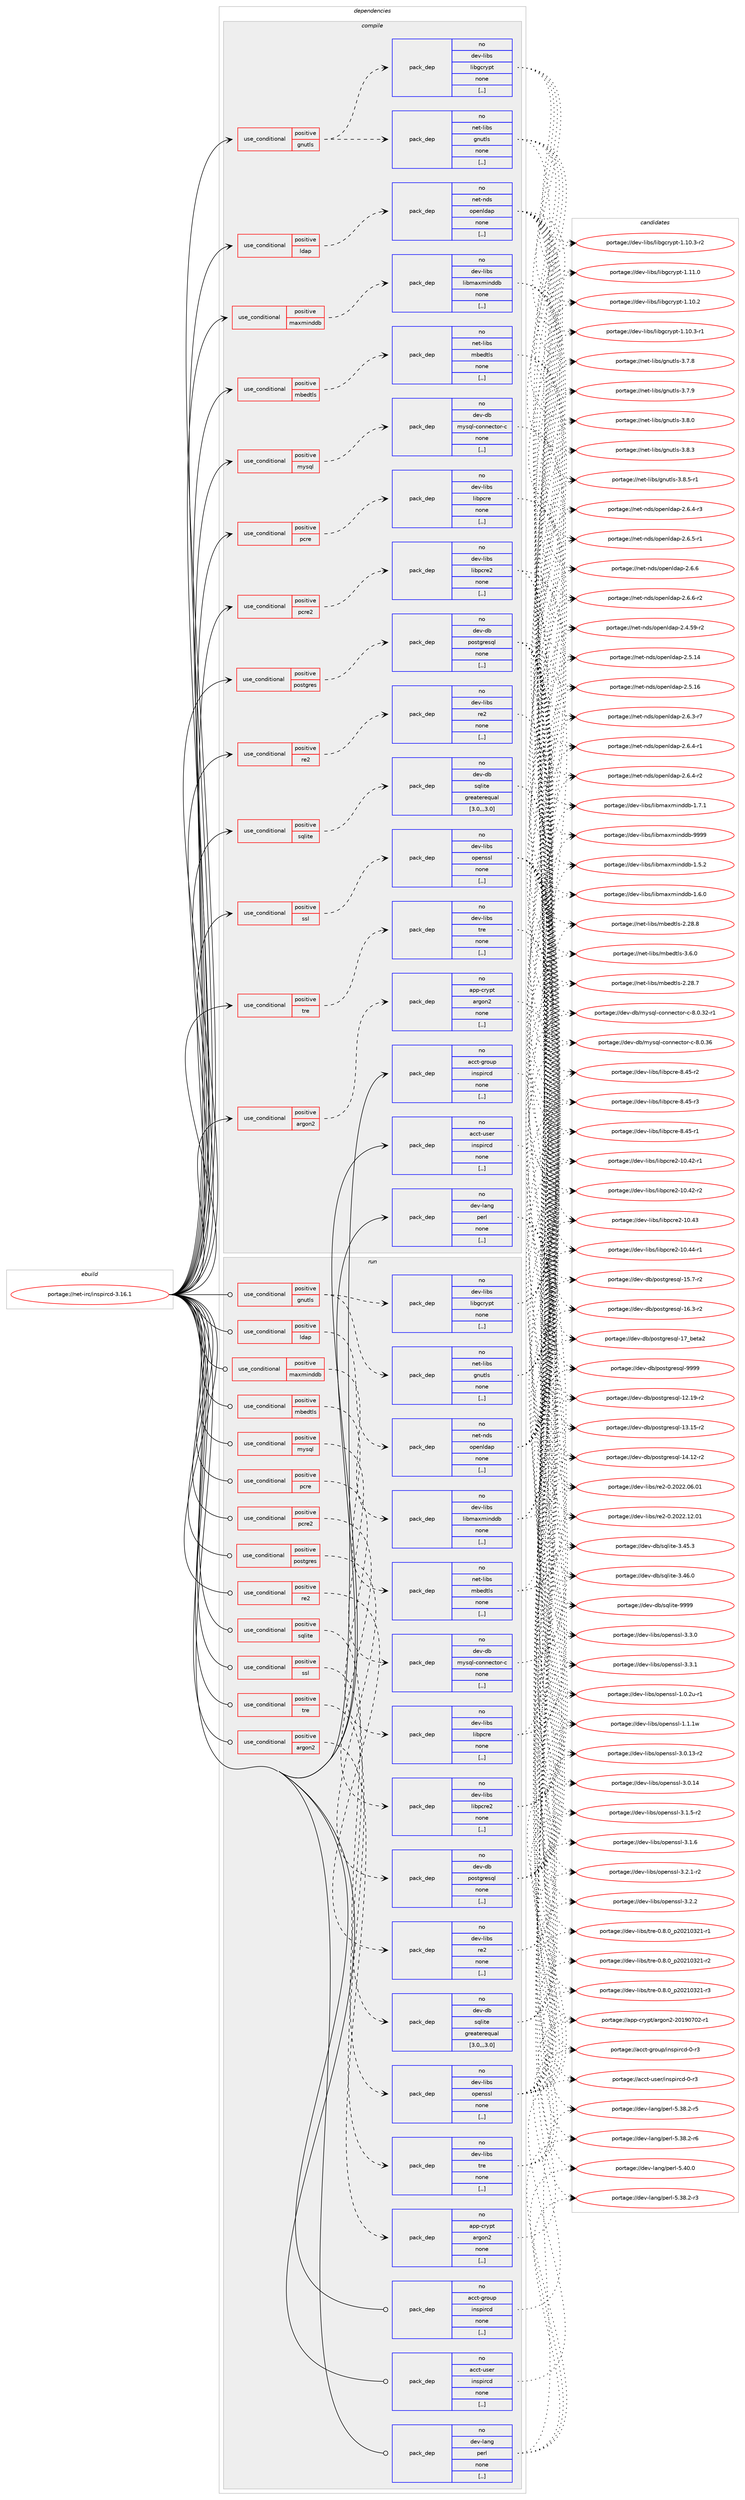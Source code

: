 digraph prolog {

# *************
# Graph options
# *************

newrank=true;
concentrate=true;
compound=true;
graph [rankdir=LR,fontname=Helvetica,fontsize=10,ranksep=1.5];#, ranksep=2.5, nodesep=0.2];
edge  [arrowhead=vee];
node  [fontname=Helvetica,fontsize=10];

# **********
# The ebuild
# **********

subgraph cluster_leftcol {
color=gray;
rank=same;
label=<<i>ebuild</i>>;
id [label="portage://net-irc/inspircd-3.16.1", color=red, width=4, href="../net-irc/inspircd-3.16.1.svg"];
}

# ****************
# The dependencies
# ****************

subgraph cluster_midcol {
color=gray;
label=<<i>dependencies</i>>;
subgraph cluster_compile {
fillcolor="#eeeeee";
style=filled;
label=<<i>compile</i>>;
subgraph cond89995 {
dependency346747 [label=<<TABLE BORDER="0" CELLBORDER="1" CELLSPACING="0" CELLPADDING="4"><TR><TD ROWSPAN="3" CELLPADDING="10">use_conditional</TD></TR><TR><TD>positive</TD></TR><TR><TD>argon2</TD></TR></TABLE>>, shape=none, color=red];
subgraph pack254179 {
dependency346748 [label=<<TABLE BORDER="0" CELLBORDER="1" CELLSPACING="0" CELLPADDING="4" WIDTH="220"><TR><TD ROWSPAN="6" CELLPADDING="30">pack_dep</TD></TR><TR><TD WIDTH="110">no</TD></TR><TR><TD>app-crypt</TD></TR><TR><TD>argon2</TD></TR><TR><TD>none</TD></TR><TR><TD>[,,]</TD></TR></TABLE>>, shape=none, color=blue];
}
dependency346747:e -> dependency346748:w [weight=20,style="dashed",arrowhead="vee"];
}
id:e -> dependency346747:w [weight=20,style="solid",arrowhead="vee"];
subgraph cond89996 {
dependency346749 [label=<<TABLE BORDER="0" CELLBORDER="1" CELLSPACING="0" CELLPADDING="4"><TR><TD ROWSPAN="3" CELLPADDING="10">use_conditional</TD></TR><TR><TD>positive</TD></TR><TR><TD>gnutls</TD></TR></TABLE>>, shape=none, color=red];
subgraph pack254180 {
dependency346750 [label=<<TABLE BORDER="0" CELLBORDER="1" CELLSPACING="0" CELLPADDING="4" WIDTH="220"><TR><TD ROWSPAN="6" CELLPADDING="30">pack_dep</TD></TR><TR><TD WIDTH="110">no</TD></TR><TR><TD>net-libs</TD></TR><TR><TD>gnutls</TD></TR><TR><TD>none</TD></TR><TR><TD>[,,]</TD></TR></TABLE>>, shape=none, color=blue];
}
dependency346749:e -> dependency346750:w [weight=20,style="dashed",arrowhead="vee"];
subgraph pack254181 {
dependency346751 [label=<<TABLE BORDER="0" CELLBORDER="1" CELLSPACING="0" CELLPADDING="4" WIDTH="220"><TR><TD ROWSPAN="6" CELLPADDING="30">pack_dep</TD></TR><TR><TD WIDTH="110">no</TD></TR><TR><TD>dev-libs</TD></TR><TR><TD>libgcrypt</TD></TR><TR><TD>none</TD></TR><TR><TD>[,,]</TD></TR></TABLE>>, shape=none, color=blue];
}
dependency346749:e -> dependency346751:w [weight=20,style="dashed",arrowhead="vee"];
}
id:e -> dependency346749:w [weight=20,style="solid",arrowhead="vee"];
subgraph cond89997 {
dependency346752 [label=<<TABLE BORDER="0" CELLBORDER="1" CELLSPACING="0" CELLPADDING="4"><TR><TD ROWSPAN="3" CELLPADDING="10">use_conditional</TD></TR><TR><TD>positive</TD></TR><TR><TD>ldap</TD></TR></TABLE>>, shape=none, color=red];
subgraph pack254182 {
dependency346753 [label=<<TABLE BORDER="0" CELLBORDER="1" CELLSPACING="0" CELLPADDING="4" WIDTH="220"><TR><TD ROWSPAN="6" CELLPADDING="30">pack_dep</TD></TR><TR><TD WIDTH="110">no</TD></TR><TR><TD>net-nds</TD></TR><TR><TD>openldap</TD></TR><TR><TD>none</TD></TR><TR><TD>[,,]</TD></TR></TABLE>>, shape=none, color=blue];
}
dependency346752:e -> dependency346753:w [weight=20,style="dashed",arrowhead="vee"];
}
id:e -> dependency346752:w [weight=20,style="solid",arrowhead="vee"];
subgraph cond89998 {
dependency346754 [label=<<TABLE BORDER="0" CELLBORDER="1" CELLSPACING="0" CELLPADDING="4"><TR><TD ROWSPAN="3" CELLPADDING="10">use_conditional</TD></TR><TR><TD>positive</TD></TR><TR><TD>maxminddb</TD></TR></TABLE>>, shape=none, color=red];
subgraph pack254183 {
dependency346755 [label=<<TABLE BORDER="0" CELLBORDER="1" CELLSPACING="0" CELLPADDING="4" WIDTH="220"><TR><TD ROWSPAN="6" CELLPADDING="30">pack_dep</TD></TR><TR><TD WIDTH="110">no</TD></TR><TR><TD>dev-libs</TD></TR><TR><TD>libmaxminddb</TD></TR><TR><TD>none</TD></TR><TR><TD>[,,]</TD></TR></TABLE>>, shape=none, color=blue];
}
dependency346754:e -> dependency346755:w [weight=20,style="dashed",arrowhead="vee"];
}
id:e -> dependency346754:w [weight=20,style="solid",arrowhead="vee"];
subgraph cond89999 {
dependency346756 [label=<<TABLE BORDER="0" CELLBORDER="1" CELLSPACING="0" CELLPADDING="4"><TR><TD ROWSPAN="3" CELLPADDING="10">use_conditional</TD></TR><TR><TD>positive</TD></TR><TR><TD>mbedtls</TD></TR></TABLE>>, shape=none, color=red];
subgraph pack254184 {
dependency346757 [label=<<TABLE BORDER="0" CELLBORDER="1" CELLSPACING="0" CELLPADDING="4" WIDTH="220"><TR><TD ROWSPAN="6" CELLPADDING="30">pack_dep</TD></TR><TR><TD WIDTH="110">no</TD></TR><TR><TD>net-libs</TD></TR><TR><TD>mbedtls</TD></TR><TR><TD>none</TD></TR><TR><TD>[,,]</TD></TR></TABLE>>, shape=none, color=blue];
}
dependency346756:e -> dependency346757:w [weight=20,style="dashed",arrowhead="vee"];
}
id:e -> dependency346756:w [weight=20,style="solid",arrowhead="vee"];
subgraph cond90000 {
dependency346758 [label=<<TABLE BORDER="0" CELLBORDER="1" CELLSPACING="0" CELLPADDING="4"><TR><TD ROWSPAN="3" CELLPADDING="10">use_conditional</TD></TR><TR><TD>positive</TD></TR><TR><TD>mysql</TD></TR></TABLE>>, shape=none, color=red];
subgraph pack254185 {
dependency346759 [label=<<TABLE BORDER="0" CELLBORDER="1" CELLSPACING="0" CELLPADDING="4" WIDTH="220"><TR><TD ROWSPAN="6" CELLPADDING="30">pack_dep</TD></TR><TR><TD WIDTH="110">no</TD></TR><TR><TD>dev-db</TD></TR><TR><TD>mysql-connector-c</TD></TR><TR><TD>none</TD></TR><TR><TD>[,,]</TD></TR></TABLE>>, shape=none, color=blue];
}
dependency346758:e -> dependency346759:w [weight=20,style="dashed",arrowhead="vee"];
}
id:e -> dependency346758:w [weight=20,style="solid",arrowhead="vee"];
subgraph cond90001 {
dependency346760 [label=<<TABLE BORDER="0" CELLBORDER="1" CELLSPACING="0" CELLPADDING="4"><TR><TD ROWSPAN="3" CELLPADDING="10">use_conditional</TD></TR><TR><TD>positive</TD></TR><TR><TD>pcre</TD></TR></TABLE>>, shape=none, color=red];
subgraph pack254186 {
dependency346761 [label=<<TABLE BORDER="0" CELLBORDER="1" CELLSPACING="0" CELLPADDING="4" WIDTH="220"><TR><TD ROWSPAN="6" CELLPADDING="30">pack_dep</TD></TR><TR><TD WIDTH="110">no</TD></TR><TR><TD>dev-libs</TD></TR><TR><TD>libpcre</TD></TR><TR><TD>none</TD></TR><TR><TD>[,,]</TD></TR></TABLE>>, shape=none, color=blue];
}
dependency346760:e -> dependency346761:w [weight=20,style="dashed",arrowhead="vee"];
}
id:e -> dependency346760:w [weight=20,style="solid",arrowhead="vee"];
subgraph cond90002 {
dependency346762 [label=<<TABLE BORDER="0" CELLBORDER="1" CELLSPACING="0" CELLPADDING="4"><TR><TD ROWSPAN="3" CELLPADDING="10">use_conditional</TD></TR><TR><TD>positive</TD></TR><TR><TD>pcre2</TD></TR></TABLE>>, shape=none, color=red];
subgraph pack254187 {
dependency346763 [label=<<TABLE BORDER="0" CELLBORDER="1" CELLSPACING="0" CELLPADDING="4" WIDTH="220"><TR><TD ROWSPAN="6" CELLPADDING="30">pack_dep</TD></TR><TR><TD WIDTH="110">no</TD></TR><TR><TD>dev-libs</TD></TR><TR><TD>libpcre2</TD></TR><TR><TD>none</TD></TR><TR><TD>[,,]</TD></TR></TABLE>>, shape=none, color=blue];
}
dependency346762:e -> dependency346763:w [weight=20,style="dashed",arrowhead="vee"];
}
id:e -> dependency346762:w [weight=20,style="solid",arrowhead="vee"];
subgraph cond90003 {
dependency346764 [label=<<TABLE BORDER="0" CELLBORDER="1" CELLSPACING="0" CELLPADDING="4"><TR><TD ROWSPAN="3" CELLPADDING="10">use_conditional</TD></TR><TR><TD>positive</TD></TR><TR><TD>postgres</TD></TR></TABLE>>, shape=none, color=red];
subgraph pack254188 {
dependency346765 [label=<<TABLE BORDER="0" CELLBORDER="1" CELLSPACING="0" CELLPADDING="4" WIDTH="220"><TR><TD ROWSPAN="6" CELLPADDING="30">pack_dep</TD></TR><TR><TD WIDTH="110">no</TD></TR><TR><TD>dev-db</TD></TR><TR><TD>postgresql</TD></TR><TR><TD>none</TD></TR><TR><TD>[,,]</TD></TR></TABLE>>, shape=none, color=blue];
}
dependency346764:e -> dependency346765:w [weight=20,style="dashed",arrowhead="vee"];
}
id:e -> dependency346764:w [weight=20,style="solid",arrowhead="vee"];
subgraph cond90004 {
dependency346766 [label=<<TABLE BORDER="0" CELLBORDER="1" CELLSPACING="0" CELLPADDING="4"><TR><TD ROWSPAN="3" CELLPADDING="10">use_conditional</TD></TR><TR><TD>positive</TD></TR><TR><TD>re2</TD></TR></TABLE>>, shape=none, color=red];
subgraph pack254189 {
dependency346767 [label=<<TABLE BORDER="0" CELLBORDER="1" CELLSPACING="0" CELLPADDING="4" WIDTH="220"><TR><TD ROWSPAN="6" CELLPADDING="30">pack_dep</TD></TR><TR><TD WIDTH="110">no</TD></TR><TR><TD>dev-libs</TD></TR><TR><TD>re2</TD></TR><TR><TD>none</TD></TR><TR><TD>[,,]</TD></TR></TABLE>>, shape=none, color=blue];
}
dependency346766:e -> dependency346767:w [weight=20,style="dashed",arrowhead="vee"];
}
id:e -> dependency346766:w [weight=20,style="solid",arrowhead="vee"];
subgraph cond90005 {
dependency346768 [label=<<TABLE BORDER="0" CELLBORDER="1" CELLSPACING="0" CELLPADDING="4"><TR><TD ROWSPAN="3" CELLPADDING="10">use_conditional</TD></TR><TR><TD>positive</TD></TR><TR><TD>sqlite</TD></TR></TABLE>>, shape=none, color=red];
subgraph pack254190 {
dependency346769 [label=<<TABLE BORDER="0" CELLBORDER="1" CELLSPACING="0" CELLPADDING="4" WIDTH="220"><TR><TD ROWSPAN="6" CELLPADDING="30">pack_dep</TD></TR><TR><TD WIDTH="110">no</TD></TR><TR><TD>dev-db</TD></TR><TR><TD>sqlite</TD></TR><TR><TD>greaterequal</TD></TR><TR><TD>[3.0,,,3.0]</TD></TR></TABLE>>, shape=none, color=blue];
}
dependency346768:e -> dependency346769:w [weight=20,style="dashed",arrowhead="vee"];
}
id:e -> dependency346768:w [weight=20,style="solid",arrowhead="vee"];
subgraph cond90006 {
dependency346770 [label=<<TABLE BORDER="0" CELLBORDER="1" CELLSPACING="0" CELLPADDING="4"><TR><TD ROWSPAN="3" CELLPADDING="10">use_conditional</TD></TR><TR><TD>positive</TD></TR><TR><TD>ssl</TD></TR></TABLE>>, shape=none, color=red];
subgraph pack254191 {
dependency346771 [label=<<TABLE BORDER="0" CELLBORDER="1" CELLSPACING="0" CELLPADDING="4" WIDTH="220"><TR><TD ROWSPAN="6" CELLPADDING="30">pack_dep</TD></TR><TR><TD WIDTH="110">no</TD></TR><TR><TD>dev-libs</TD></TR><TR><TD>openssl</TD></TR><TR><TD>none</TD></TR><TR><TD>[,,]</TD></TR></TABLE>>, shape=none, color=blue];
}
dependency346770:e -> dependency346771:w [weight=20,style="dashed",arrowhead="vee"];
}
id:e -> dependency346770:w [weight=20,style="solid",arrowhead="vee"];
subgraph cond90007 {
dependency346772 [label=<<TABLE BORDER="0" CELLBORDER="1" CELLSPACING="0" CELLPADDING="4"><TR><TD ROWSPAN="3" CELLPADDING="10">use_conditional</TD></TR><TR><TD>positive</TD></TR><TR><TD>tre</TD></TR></TABLE>>, shape=none, color=red];
subgraph pack254192 {
dependency346773 [label=<<TABLE BORDER="0" CELLBORDER="1" CELLSPACING="0" CELLPADDING="4" WIDTH="220"><TR><TD ROWSPAN="6" CELLPADDING="30">pack_dep</TD></TR><TR><TD WIDTH="110">no</TD></TR><TR><TD>dev-libs</TD></TR><TR><TD>tre</TD></TR><TR><TD>none</TD></TR><TR><TD>[,,]</TD></TR></TABLE>>, shape=none, color=blue];
}
dependency346772:e -> dependency346773:w [weight=20,style="dashed",arrowhead="vee"];
}
id:e -> dependency346772:w [weight=20,style="solid",arrowhead="vee"];
subgraph pack254193 {
dependency346774 [label=<<TABLE BORDER="0" CELLBORDER="1" CELLSPACING="0" CELLPADDING="4" WIDTH="220"><TR><TD ROWSPAN="6" CELLPADDING="30">pack_dep</TD></TR><TR><TD WIDTH="110">no</TD></TR><TR><TD>acct-group</TD></TR><TR><TD>inspircd</TD></TR><TR><TD>none</TD></TR><TR><TD>[,,]</TD></TR></TABLE>>, shape=none, color=blue];
}
id:e -> dependency346774:w [weight=20,style="solid",arrowhead="vee"];
subgraph pack254194 {
dependency346775 [label=<<TABLE BORDER="0" CELLBORDER="1" CELLSPACING="0" CELLPADDING="4" WIDTH="220"><TR><TD ROWSPAN="6" CELLPADDING="30">pack_dep</TD></TR><TR><TD WIDTH="110">no</TD></TR><TR><TD>acct-user</TD></TR><TR><TD>inspircd</TD></TR><TR><TD>none</TD></TR><TR><TD>[,,]</TD></TR></TABLE>>, shape=none, color=blue];
}
id:e -> dependency346775:w [weight=20,style="solid",arrowhead="vee"];
subgraph pack254195 {
dependency346776 [label=<<TABLE BORDER="0" CELLBORDER="1" CELLSPACING="0" CELLPADDING="4" WIDTH="220"><TR><TD ROWSPAN="6" CELLPADDING="30">pack_dep</TD></TR><TR><TD WIDTH="110">no</TD></TR><TR><TD>dev-lang</TD></TR><TR><TD>perl</TD></TR><TR><TD>none</TD></TR><TR><TD>[,,]</TD></TR></TABLE>>, shape=none, color=blue];
}
id:e -> dependency346776:w [weight=20,style="solid",arrowhead="vee"];
}
subgraph cluster_compileandrun {
fillcolor="#eeeeee";
style=filled;
label=<<i>compile and run</i>>;
}
subgraph cluster_run {
fillcolor="#eeeeee";
style=filled;
label=<<i>run</i>>;
subgraph cond90008 {
dependency346777 [label=<<TABLE BORDER="0" CELLBORDER="1" CELLSPACING="0" CELLPADDING="4"><TR><TD ROWSPAN="3" CELLPADDING="10">use_conditional</TD></TR><TR><TD>positive</TD></TR><TR><TD>argon2</TD></TR></TABLE>>, shape=none, color=red];
subgraph pack254196 {
dependency346778 [label=<<TABLE BORDER="0" CELLBORDER="1" CELLSPACING="0" CELLPADDING="4" WIDTH="220"><TR><TD ROWSPAN="6" CELLPADDING="30">pack_dep</TD></TR><TR><TD WIDTH="110">no</TD></TR><TR><TD>app-crypt</TD></TR><TR><TD>argon2</TD></TR><TR><TD>none</TD></TR><TR><TD>[,,]</TD></TR></TABLE>>, shape=none, color=blue];
}
dependency346777:e -> dependency346778:w [weight=20,style="dashed",arrowhead="vee"];
}
id:e -> dependency346777:w [weight=20,style="solid",arrowhead="odot"];
subgraph cond90009 {
dependency346779 [label=<<TABLE BORDER="0" CELLBORDER="1" CELLSPACING="0" CELLPADDING="4"><TR><TD ROWSPAN="3" CELLPADDING="10">use_conditional</TD></TR><TR><TD>positive</TD></TR><TR><TD>gnutls</TD></TR></TABLE>>, shape=none, color=red];
subgraph pack254197 {
dependency346780 [label=<<TABLE BORDER="0" CELLBORDER="1" CELLSPACING="0" CELLPADDING="4" WIDTH="220"><TR><TD ROWSPAN="6" CELLPADDING="30">pack_dep</TD></TR><TR><TD WIDTH="110">no</TD></TR><TR><TD>net-libs</TD></TR><TR><TD>gnutls</TD></TR><TR><TD>none</TD></TR><TR><TD>[,,]</TD></TR></TABLE>>, shape=none, color=blue];
}
dependency346779:e -> dependency346780:w [weight=20,style="dashed",arrowhead="vee"];
subgraph pack254198 {
dependency346781 [label=<<TABLE BORDER="0" CELLBORDER="1" CELLSPACING="0" CELLPADDING="4" WIDTH="220"><TR><TD ROWSPAN="6" CELLPADDING="30">pack_dep</TD></TR><TR><TD WIDTH="110">no</TD></TR><TR><TD>dev-libs</TD></TR><TR><TD>libgcrypt</TD></TR><TR><TD>none</TD></TR><TR><TD>[,,]</TD></TR></TABLE>>, shape=none, color=blue];
}
dependency346779:e -> dependency346781:w [weight=20,style="dashed",arrowhead="vee"];
}
id:e -> dependency346779:w [weight=20,style="solid",arrowhead="odot"];
subgraph cond90010 {
dependency346782 [label=<<TABLE BORDER="0" CELLBORDER="1" CELLSPACING="0" CELLPADDING="4"><TR><TD ROWSPAN="3" CELLPADDING="10">use_conditional</TD></TR><TR><TD>positive</TD></TR><TR><TD>ldap</TD></TR></TABLE>>, shape=none, color=red];
subgraph pack254199 {
dependency346783 [label=<<TABLE BORDER="0" CELLBORDER="1" CELLSPACING="0" CELLPADDING="4" WIDTH="220"><TR><TD ROWSPAN="6" CELLPADDING="30">pack_dep</TD></TR><TR><TD WIDTH="110">no</TD></TR><TR><TD>net-nds</TD></TR><TR><TD>openldap</TD></TR><TR><TD>none</TD></TR><TR><TD>[,,]</TD></TR></TABLE>>, shape=none, color=blue];
}
dependency346782:e -> dependency346783:w [weight=20,style="dashed",arrowhead="vee"];
}
id:e -> dependency346782:w [weight=20,style="solid",arrowhead="odot"];
subgraph cond90011 {
dependency346784 [label=<<TABLE BORDER="0" CELLBORDER="1" CELLSPACING="0" CELLPADDING="4"><TR><TD ROWSPAN="3" CELLPADDING="10">use_conditional</TD></TR><TR><TD>positive</TD></TR><TR><TD>maxminddb</TD></TR></TABLE>>, shape=none, color=red];
subgraph pack254200 {
dependency346785 [label=<<TABLE BORDER="0" CELLBORDER="1" CELLSPACING="0" CELLPADDING="4" WIDTH="220"><TR><TD ROWSPAN="6" CELLPADDING="30">pack_dep</TD></TR><TR><TD WIDTH="110">no</TD></TR><TR><TD>dev-libs</TD></TR><TR><TD>libmaxminddb</TD></TR><TR><TD>none</TD></TR><TR><TD>[,,]</TD></TR></TABLE>>, shape=none, color=blue];
}
dependency346784:e -> dependency346785:w [weight=20,style="dashed",arrowhead="vee"];
}
id:e -> dependency346784:w [weight=20,style="solid",arrowhead="odot"];
subgraph cond90012 {
dependency346786 [label=<<TABLE BORDER="0" CELLBORDER="1" CELLSPACING="0" CELLPADDING="4"><TR><TD ROWSPAN="3" CELLPADDING="10">use_conditional</TD></TR><TR><TD>positive</TD></TR><TR><TD>mbedtls</TD></TR></TABLE>>, shape=none, color=red];
subgraph pack254201 {
dependency346787 [label=<<TABLE BORDER="0" CELLBORDER="1" CELLSPACING="0" CELLPADDING="4" WIDTH="220"><TR><TD ROWSPAN="6" CELLPADDING="30">pack_dep</TD></TR><TR><TD WIDTH="110">no</TD></TR><TR><TD>net-libs</TD></TR><TR><TD>mbedtls</TD></TR><TR><TD>none</TD></TR><TR><TD>[,,]</TD></TR></TABLE>>, shape=none, color=blue];
}
dependency346786:e -> dependency346787:w [weight=20,style="dashed",arrowhead="vee"];
}
id:e -> dependency346786:w [weight=20,style="solid",arrowhead="odot"];
subgraph cond90013 {
dependency346788 [label=<<TABLE BORDER="0" CELLBORDER="1" CELLSPACING="0" CELLPADDING="4"><TR><TD ROWSPAN="3" CELLPADDING="10">use_conditional</TD></TR><TR><TD>positive</TD></TR><TR><TD>mysql</TD></TR></TABLE>>, shape=none, color=red];
subgraph pack254202 {
dependency346789 [label=<<TABLE BORDER="0" CELLBORDER="1" CELLSPACING="0" CELLPADDING="4" WIDTH="220"><TR><TD ROWSPAN="6" CELLPADDING="30">pack_dep</TD></TR><TR><TD WIDTH="110">no</TD></TR><TR><TD>dev-db</TD></TR><TR><TD>mysql-connector-c</TD></TR><TR><TD>none</TD></TR><TR><TD>[,,]</TD></TR></TABLE>>, shape=none, color=blue];
}
dependency346788:e -> dependency346789:w [weight=20,style="dashed",arrowhead="vee"];
}
id:e -> dependency346788:w [weight=20,style="solid",arrowhead="odot"];
subgraph cond90014 {
dependency346790 [label=<<TABLE BORDER="0" CELLBORDER="1" CELLSPACING="0" CELLPADDING="4"><TR><TD ROWSPAN="3" CELLPADDING="10">use_conditional</TD></TR><TR><TD>positive</TD></TR><TR><TD>pcre</TD></TR></TABLE>>, shape=none, color=red];
subgraph pack254203 {
dependency346791 [label=<<TABLE BORDER="0" CELLBORDER="1" CELLSPACING="0" CELLPADDING="4" WIDTH="220"><TR><TD ROWSPAN="6" CELLPADDING="30">pack_dep</TD></TR><TR><TD WIDTH="110">no</TD></TR><TR><TD>dev-libs</TD></TR><TR><TD>libpcre</TD></TR><TR><TD>none</TD></TR><TR><TD>[,,]</TD></TR></TABLE>>, shape=none, color=blue];
}
dependency346790:e -> dependency346791:w [weight=20,style="dashed",arrowhead="vee"];
}
id:e -> dependency346790:w [weight=20,style="solid",arrowhead="odot"];
subgraph cond90015 {
dependency346792 [label=<<TABLE BORDER="0" CELLBORDER="1" CELLSPACING="0" CELLPADDING="4"><TR><TD ROWSPAN="3" CELLPADDING="10">use_conditional</TD></TR><TR><TD>positive</TD></TR><TR><TD>pcre2</TD></TR></TABLE>>, shape=none, color=red];
subgraph pack254204 {
dependency346793 [label=<<TABLE BORDER="0" CELLBORDER="1" CELLSPACING="0" CELLPADDING="4" WIDTH="220"><TR><TD ROWSPAN="6" CELLPADDING="30">pack_dep</TD></TR><TR><TD WIDTH="110">no</TD></TR><TR><TD>dev-libs</TD></TR><TR><TD>libpcre2</TD></TR><TR><TD>none</TD></TR><TR><TD>[,,]</TD></TR></TABLE>>, shape=none, color=blue];
}
dependency346792:e -> dependency346793:w [weight=20,style="dashed",arrowhead="vee"];
}
id:e -> dependency346792:w [weight=20,style="solid",arrowhead="odot"];
subgraph cond90016 {
dependency346794 [label=<<TABLE BORDER="0" CELLBORDER="1" CELLSPACING="0" CELLPADDING="4"><TR><TD ROWSPAN="3" CELLPADDING="10">use_conditional</TD></TR><TR><TD>positive</TD></TR><TR><TD>postgres</TD></TR></TABLE>>, shape=none, color=red];
subgraph pack254205 {
dependency346795 [label=<<TABLE BORDER="0" CELLBORDER="1" CELLSPACING="0" CELLPADDING="4" WIDTH="220"><TR><TD ROWSPAN="6" CELLPADDING="30">pack_dep</TD></TR><TR><TD WIDTH="110">no</TD></TR><TR><TD>dev-db</TD></TR><TR><TD>postgresql</TD></TR><TR><TD>none</TD></TR><TR><TD>[,,]</TD></TR></TABLE>>, shape=none, color=blue];
}
dependency346794:e -> dependency346795:w [weight=20,style="dashed",arrowhead="vee"];
}
id:e -> dependency346794:w [weight=20,style="solid",arrowhead="odot"];
subgraph cond90017 {
dependency346796 [label=<<TABLE BORDER="0" CELLBORDER="1" CELLSPACING="0" CELLPADDING="4"><TR><TD ROWSPAN="3" CELLPADDING="10">use_conditional</TD></TR><TR><TD>positive</TD></TR><TR><TD>re2</TD></TR></TABLE>>, shape=none, color=red];
subgraph pack254206 {
dependency346797 [label=<<TABLE BORDER="0" CELLBORDER="1" CELLSPACING="0" CELLPADDING="4" WIDTH="220"><TR><TD ROWSPAN="6" CELLPADDING="30">pack_dep</TD></TR><TR><TD WIDTH="110">no</TD></TR><TR><TD>dev-libs</TD></TR><TR><TD>re2</TD></TR><TR><TD>none</TD></TR><TR><TD>[,,]</TD></TR></TABLE>>, shape=none, color=blue];
}
dependency346796:e -> dependency346797:w [weight=20,style="dashed",arrowhead="vee"];
}
id:e -> dependency346796:w [weight=20,style="solid",arrowhead="odot"];
subgraph cond90018 {
dependency346798 [label=<<TABLE BORDER="0" CELLBORDER="1" CELLSPACING="0" CELLPADDING="4"><TR><TD ROWSPAN="3" CELLPADDING="10">use_conditional</TD></TR><TR><TD>positive</TD></TR><TR><TD>sqlite</TD></TR></TABLE>>, shape=none, color=red];
subgraph pack254207 {
dependency346799 [label=<<TABLE BORDER="0" CELLBORDER="1" CELLSPACING="0" CELLPADDING="4" WIDTH="220"><TR><TD ROWSPAN="6" CELLPADDING="30">pack_dep</TD></TR><TR><TD WIDTH="110">no</TD></TR><TR><TD>dev-db</TD></TR><TR><TD>sqlite</TD></TR><TR><TD>greaterequal</TD></TR><TR><TD>[3.0,,,3.0]</TD></TR></TABLE>>, shape=none, color=blue];
}
dependency346798:e -> dependency346799:w [weight=20,style="dashed",arrowhead="vee"];
}
id:e -> dependency346798:w [weight=20,style="solid",arrowhead="odot"];
subgraph cond90019 {
dependency346800 [label=<<TABLE BORDER="0" CELLBORDER="1" CELLSPACING="0" CELLPADDING="4"><TR><TD ROWSPAN="3" CELLPADDING="10">use_conditional</TD></TR><TR><TD>positive</TD></TR><TR><TD>ssl</TD></TR></TABLE>>, shape=none, color=red];
subgraph pack254208 {
dependency346801 [label=<<TABLE BORDER="0" CELLBORDER="1" CELLSPACING="0" CELLPADDING="4" WIDTH="220"><TR><TD ROWSPAN="6" CELLPADDING="30">pack_dep</TD></TR><TR><TD WIDTH="110">no</TD></TR><TR><TD>dev-libs</TD></TR><TR><TD>openssl</TD></TR><TR><TD>none</TD></TR><TR><TD>[,,]</TD></TR></TABLE>>, shape=none, color=blue];
}
dependency346800:e -> dependency346801:w [weight=20,style="dashed",arrowhead="vee"];
}
id:e -> dependency346800:w [weight=20,style="solid",arrowhead="odot"];
subgraph cond90020 {
dependency346802 [label=<<TABLE BORDER="0" CELLBORDER="1" CELLSPACING="0" CELLPADDING="4"><TR><TD ROWSPAN="3" CELLPADDING="10">use_conditional</TD></TR><TR><TD>positive</TD></TR><TR><TD>tre</TD></TR></TABLE>>, shape=none, color=red];
subgraph pack254209 {
dependency346803 [label=<<TABLE BORDER="0" CELLBORDER="1" CELLSPACING="0" CELLPADDING="4" WIDTH="220"><TR><TD ROWSPAN="6" CELLPADDING="30">pack_dep</TD></TR><TR><TD WIDTH="110">no</TD></TR><TR><TD>dev-libs</TD></TR><TR><TD>tre</TD></TR><TR><TD>none</TD></TR><TR><TD>[,,]</TD></TR></TABLE>>, shape=none, color=blue];
}
dependency346802:e -> dependency346803:w [weight=20,style="dashed",arrowhead="vee"];
}
id:e -> dependency346802:w [weight=20,style="solid",arrowhead="odot"];
subgraph pack254210 {
dependency346804 [label=<<TABLE BORDER="0" CELLBORDER="1" CELLSPACING="0" CELLPADDING="4" WIDTH="220"><TR><TD ROWSPAN="6" CELLPADDING="30">pack_dep</TD></TR><TR><TD WIDTH="110">no</TD></TR><TR><TD>acct-group</TD></TR><TR><TD>inspircd</TD></TR><TR><TD>none</TD></TR><TR><TD>[,,]</TD></TR></TABLE>>, shape=none, color=blue];
}
id:e -> dependency346804:w [weight=20,style="solid",arrowhead="odot"];
subgraph pack254211 {
dependency346805 [label=<<TABLE BORDER="0" CELLBORDER="1" CELLSPACING="0" CELLPADDING="4" WIDTH="220"><TR><TD ROWSPAN="6" CELLPADDING="30">pack_dep</TD></TR><TR><TD WIDTH="110">no</TD></TR><TR><TD>acct-user</TD></TR><TR><TD>inspircd</TD></TR><TR><TD>none</TD></TR><TR><TD>[,,]</TD></TR></TABLE>>, shape=none, color=blue];
}
id:e -> dependency346805:w [weight=20,style="solid",arrowhead="odot"];
subgraph pack254212 {
dependency346806 [label=<<TABLE BORDER="0" CELLBORDER="1" CELLSPACING="0" CELLPADDING="4" WIDTH="220"><TR><TD ROWSPAN="6" CELLPADDING="30">pack_dep</TD></TR><TR><TD WIDTH="110">no</TD></TR><TR><TD>dev-lang</TD></TR><TR><TD>perl</TD></TR><TR><TD>none</TD></TR><TR><TD>[,,]</TD></TR></TABLE>>, shape=none, color=blue];
}
id:e -> dependency346806:w [weight=20,style="solid",arrowhead="odot"];
}
}

# **************
# The candidates
# **************

subgraph cluster_choices {
rank=same;
color=gray;
label=<<i>candidates</i>>;

subgraph choice254179 {
color=black;
nodesep=1;
choice9711211245991141211121164797114103111110504550484957485548504511449 [label="portage://app-crypt/argon2-20190702-r1", color=red, width=4,href="../app-crypt/argon2-20190702-r1.svg"];
dependency346748:e -> choice9711211245991141211121164797114103111110504550484957485548504511449:w [style=dotted,weight="100"];
}
subgraph choice254180 {
color=black;
nodesep=1;
choice110101116451081059811547103110117116108115455146554656 [label="portage://net-libs/gnutls-3.7.8", color=red, width=4,href="../net-libs/gnutls-3.7.8.svg"];
choice110101116451081059811547103110117116108115455146554657 [label="portage://net-libs/gnutls-3.7.9", color=red, width=4,href="../net-libs/gnutls-3.7.9.svg"];
choice110101116451081059811547103110117116108115455146564648 [label="portage://net-libs/gnutls-3.8.0", color=red, width=4,href="../net-libs/gnutls-3.8.0.svg"];
choice110101116451081059811547103110117116108115455146564651 [label="portage://net-libs/gnutls-3.8.3", color=red, width=4,href="../net-libs/gnutls-3.8.3.svg"];
choice1101011164510810598115471031101171161081154551465646534511449 [label="portage://net-libs/gnutls-3.8.5-r1", color=red, width=4,href="../net-libs/gnutls-3.8.5-r1.svg"];
dependency346750:e -> choice110101116451081059811547103110117116108115455146554656:w [style=dotted,weight="100"];
dependency346750:e -> choice110101116451081059811547103110117116108115455146554657:w [style=dotted,weight="100"];
dependency346750:e -> choice110101116451081059811547103110117116108115455146564648:w [style=dotted,weight="100"];
dependency346750:e -> choice110101116451081059811547103110117116108115455146564651:w [style=dotted,weight="100"];
dependency346750:e -> choice1101011164510810598115471031101171161081154551465646534511449:w [style=dotted,weight="100"];
}
subgraph choice254181 {
color=black;
nodesep=1;
choice100101118451081059811547108105981039911412111211645494649484650 [label="portage://dev-libs/libgcrypt-1.10.2", color=red, width=4,href="../dev-libs/libgcrypt-1.10.2.svg"];
choice1001011184510810598115471081059810399114121112116454946494846514511449 [label="portage://dev-libs/libgcrypt-1.10.3-r1", color=red, width=4,href="../dev-libs/libgcrypt-1.10.3-r1.svg"];
choice1001011184510810598115471081059810399114121112116454946494846514511450 [label="portage://dev-libs/libgcrypt-1.10.3-r2", color=red, width=4,href="../dev-libs/libgcrypt-1.10.3-r2.svg"];
choice100101118451081059811547108105981039911412111211645494649494648 [label="portage://dev-libs/libgcrypt-1.11.0", color=red, width=4,href="../dev-libs/libgcrypt-1.11.0.svg"];
dependency346751:e -> choice100101118451081059811547108105981039911412111211645494649484650:w [style=dotted,weight="100"];
dependency346751:e -> choice1001011184510810598115471081059810399114121112116454946494846514511449:w [style=dotted,weight="100"];
dependency346751:e -> choice1001011184510810598115471081059810399114121112116454946494846514511450:w [style=dotted,weight="100"];
dependency346751:e -> choice100101118451081059811547108105981039911412111211645494649494648:w [style=dotted,weight="100"];
}
subgraph choice254182 {
color=black;
nodesep=1;
choice110101116451101001154711111210111010810097112455046524653574511450 [label="portage://net-nds/openldap-2.4.59-r2", color=red, width=4,href="../net-nds/openldap-2.4.59-r2.svg"];
choice11010111645110100115471111121011101081009711245504653464952 [label="portage://net-nds/openldap-2.5.14", color=red, width=4,href="../net-nds/openldap-2.5.14.svg"];
choice11010111645110100115471111121011101081009711245504653464954 [label="portage://net-nds/openldap-2.5.16", color=red, width=4,href="../net-nds/openldap-2.5.16.svg"];
choice1101011164511010011547111112101110108100971124550465446514511455 [label="portage://net-nds/openldap-2.6.3-r7", color=red, width=4,href="../net-nds/openldap-2.6.3-r7.svg"];
choice1101011164511010011547111112101110108100971124550465446524511449 [label="portage://net-nds/openldap-2.6.4-r1", color=red, width=4,href="../net-nds/openldap-2.6.4-r1.svg"];
choice1101011164511010011547111112101110108100971124550465446524511450 [label="portage://net-nds/openldap-2.6.4-r2", color=red, width=4,href="../net-nds/openldap-2.6.4-r2.svg"];
choice1101011164511010011547111112101110108100971124550465446524511451 [label="portage://net-nds/openldap-2.6.4-r3", color=red, width=4,href="../net-nds/openldap-2.6.4-r3.svg"];
choice1101011164511010011547111112101110108100971124550465446534511449 [label="portage://net-nds/openldap-2.6.5-r1", color=red, width=4,href="../net-nds/openldap-2.6.5-r1.svg"];
choice110101116451101001154711111210111010810097112455046544654 [label="portage://net-nds/openldap-2.6.6", color=red, width=4,href="../net-nds/openldap-2.6.6.svg"];
choice1101011164511010011547111112101110108100971124550465446544511450 [label="portage://net-nds/openldap-2.6.6-r2", color=red, width=4,href="../net-nds/openldap-2.6.6-r2.svg"];
dependency346753:e -> choice110101116451101001154711111210111010810097112455046524653574511450:w [style=dotted,weight="100"];
dependency346753:e -> choice11010111645110100115471111121011101081009711245504653464952:w [style=dotted,weight="100"];
dependency346753:e -> choice11010111645110100115471111121011101081009711245504653464954:w [style=dotted,weight="100"];
dependency346753:e -> choice1101011164511010011547111112101110108100971124550465446514511455:w [style=dotted,weight="100"];
dependency346753:e -> choice1101011164511010011547111112101110108100971124550465446524511449:w [style=dotted,weight="100"];
dependency346753:e -> choice1101011164511010011547111112101110108100971124550465446524511450:w [style=dotted,weight="100"];
dependency346753:e -> choice1101011164511010011547111112101110108100971124550465446524511451:w [style=dotted,weight="100"];
dependency346753:e -> choice1101011164511010011547111112101110108100971124550465446534511449:w [style=dotted,weight="100"];
dependency346753:e -> choice110101116451101001154711111210111010810097112455046544654:w [style=dotted,weight="100"];
dependency346753:e -> choice1101011164511010011547111112101110108100971124550465446544511450:w [style=dotted,weight="100"];
}
subgraph choice254183 {
color=black;
nodesep=1;
choice100101118451081059811547108105981099712010910511010010098454946534650 [label="portage://dev-libs/libmaxminddb-1.5.2", color=red, width=4,href="../dev-libs/libmaxminddb-1.5.2.svg"];
choice100101118451081059811547108105981099712010910511010010098454946544648 [label="portage://dev-libs/libmaxminddb-1.6.0", color=red, width=4,href="../dev-libs/libmaxminddb-1.6.0.svg"];
choice100101118451081059811547108105981099712010910511010010098454946554649 [label="portage://dev-libs/libmaxminddb-1.7.1", color=red, width=4,href="../dev-libs/libmaxminddb-1.7.1.svg"];
choice1001011184510810598115471081059810997120109105110100100984557575757 [label="portage://dev-libs/libmaxminddb-9999", color=red, width=4,href="../dev-libs/libmaxminddb-9999.svg"];
dependency346755:e -> choice100101118451081059811547108105981099712010910511010010098454946534650:w [style=dotted,weight="100"];
dependency346755:e -> choice100101118451081059811547108105981099712010910511010010098454946544648:w [style=dotted,weight="100"];
dependency346755:e -> choice100101118451081059811547108105981099712010910511010010098454946554649:w [style=dotted,weight="100"];
dependency346755:e -> choice1001011184510810598115471081059810997120109105110100100984557575757:w [style=dotted,weight="100"];
}
subgraph choice254184 {
color=black;
nodesep=1;
choice1101011164510810598115471099810110011610811545504650564655 [label="portage://net-libs/mbedtls-2.28.7", color=red, width=4,href="../net-libs/mbedtls-2.28.7.svg"];
choice1101011164510810598115471099810110011610811545504650564656 [label="portage://net-libs/mbedtls-2.28.8", color=red, width=4,href="../net-libs/mbedtls-2.28.8.svg"];
choice11010111645108105981154710998101100116108115455146544648 [label="portage://net-libs/mbedtls-3.6.0", color=red, width=4,href="../net-libs/mbedtls-3.6.0.svg"];
dependency346757:e -> choice1101011164510810598115471099810110011610811545504650564655:w [style=dotted,weight="100"];
dependency346757:e -> choice1101011164510810598115471099810110011610811545504650564656:w [style=dotted,weight="100"];
dependency346757:e -> choice11010111645108105981154710998101100116108115455146544648:w [style=dotted,weight="100"];
}
subgraph choice254185 {
color=black;
nodesep=1;
choice1001011184510098471091211151131084599111110110101991161111144599455646484651504511449 [label="portage://dev-db/mysql-connector-c-8.0.32-r1", color=red, width=4,href="../dev-db/mysql-connector-c-8.0.32-r1.svg"];
choice100101118451009847109121115113108459911111011010199116111114459945564648465154 [label="portage://dev-db/mysql-connector-c-8.0.36", color=red, width=4,href="../dev-db/mysql-connector-c-8.0.36.svg"];
dependency346759:e -> choice1001011184510098471091211151131084599111110110101991161111144599455646484651504511449:w [style=dotted,weight="100"];
dependency346759:e -> choice100101118451009847109121115113108459911111011010199116111114459945564648465154:w [style=dotted,weight="100"];
}
subgraph choice254186 {
color=black;
nodesep=1;
choice100101118451081059811547108105981129911410145564652534511449 [label="portage://dev-libs/libpcre-8.45-r1", color=red, width=4,href="../dev-libs/libpcre-8.45-r1.svg"];
choice100101118451081059811547108105981129911410145564652534511450 [label="portage://dev-libs/libpcre-8.45-r2", color=red, width=4,href="../dev-libs/libpcre-8.45-r2.svg"];
choice100101118451081059811547108105981129911410145564652534511451 [label="portage://dev-libs/libpcre-8.45-r3", color=red, width=4,href="../dev-libs/libpcre-8.45-r3.svg"];
dependency346761:e -> choice100101118451081059811547108105981129911410145564652534511449:w [style=dotted,weight="100"];
dependency346761:e -> choice100101118451081059811547108105981129911410145564652534511450:w [style=dotted,weight="100"];
dependency346761:e -> choice100101118451081059811547108105981129911410145564652534511451:w [style=dotted,weight="100"];
}
subgraph choice254187 {
color=black;
nodesep=1;
choice1001011184510810598115471081059811299114101504549484652504511449 [label="portage://dev-libs/libpcre2-10.42-r1", color=red, width=4,href="../dev-libs/libpcre2-10.42-r1.svg"];
choice1001011184510810598115471081059811299114101504549484652504511450 [label="portage://dev-libs/libpcre2-10.42-r2", color=red, width=4,href="../dev-libs/libpcre2-10.42-r2.svg"];
choice100101118451081059811547108105981129911410150454948465251 [label="portage://dev-libs/libpcre2-10.43", color=red, width=4,href="../dev-libs/libpcre2-10.43.svg"];
choice1001011184510810598115471081059811299114101504549484652524511449 [label="portage://dev-libs/libpcre2-10.44-r1", color=red, width=4,href="../dev-libs/libpcre2-10.44-r1.svg"];
dependency346763:e -> choice1001011184510810598115471081059811299114101504549484652504511449:w [style=dotted,weight="100"];
dependency346763:e -> choice1001011184510810598115471081059811299114101504549484652504511450:w [style=dotted,weight="100"];
dependency346763:e -> choice100101118451081059811547108105981129911410150454948465251:w [style=dotted,weight="100"];
dependency346763:e -> choice1001011184510810598115471081059811299114101504549484652524511449:w [style=dotted,weight="100"];
}
subgraph choice254188 {
color=black;
nodesep=1;
choice1001011184510098471121111151161031141011151131084549504649574511450 [label="portage://dev-db/postgresql-12.19-r2", color=red, width=4,href="../dev-db/postgresql-12.19-r2.svg"];
choice1001011184510098471121111151161031141011151131084549514649534511450 [label="portage://dev-db/postgresql-13.15-r2", color=red, width=4,href="../dev-db/postgresql-13.15-r2.svg"];
choice1001011184510098471121111151161031141011151131084549524649504511450 [label="portage://dev-db/postgresql-14.12-r2", color=red, width=4,href="../dev-db/postgresql-14.12-r2.svg"];
choice10010111845100984711211111511610311410111511310845495346554511450 [label="portage://dev-db/postgresql-15.7-r2", color=red, width=4,href="../dev-db/postgresql-15.7-r2.svg"];
choice10010111845100984711211111511610311410111511310845495446514511450 [label="portage://dev-db/postgresql-16.3-r2", color=red, width=4,href="../dev-db/postgresql-16.3-r2.svg"];
choice10010111845100984711211111511610311410111511310845495595981011169750 [label="portage://dev-db/postgresql-17_beta2", color=red, width=4,href="../dev-db/postgresql-17_beta2.svg"];
choice1001011184510098471121111151161031141011151131084557575757 [label="portage://dev-db/postgresql-9999", color=red, width=4,href="../dev-db/postgresql-9999.svg"];
dependency346765:e -> choice1001011184510098471121111151161031141011151131084549504649574511450:w [style=dotted,weight="100"];
dependency346765:e -> choice1001011184510098471121111151161031141011151131084549514649534511450:w [style=dotted,weight="100"];
dependency346765:e -> choice1001011184510098471121111151161031141011151131084549524649504511450:w [style=dotted,weight="100"];
dependency346765:e -> choice10010111845100984711211111511610311410111511310845495346554511450:w [style=dotted,weight="100"];
dependency346765:e -> choice10010111845100984711211111511610311410111511310845495446514511450:w [style=dotted,weight="100"];
dependency346765:e -> choice10010111845100984711211111511610311410111511310845495595981011169750:w [style=dotted,weight="100"];
dependency346765:e -> choice1001011184510098471121111151161031141011151131084557575757:w [style=dotted,weight="100"];
}
subgraph choice254189 {
color=black;
nodesep=1;
choice1001011184510810598115471141015045484650485050464854464849 [label="portage://dev-libs/re2-0.2022.06.01", color=red, width=4,href="../dev-libs/re2-0.2022.06.01.svg"];
choice1001011184510810598115471141015045484650485050464950464849 [label="portage://dev-libs/re2-0.2022.12.01", color=red, width=4,href="../dev-libs/re2-0.2022.12.01.svg"];
dependency346767:e -> choice1001011184510810598115471141015045484650485050464854464849:w [style=dotted,weight="100"];
dependency346767:e -> choice1001011184510810598115471141015045484650485050464950464849:w [style=dotted,weight="100"];
}
subgraph choice254190 {
color=black;
nodesep=1;
choice10010111845100984711511310810511610145514652534651 [label="portage://dev-db/sqlite-3.45.3", color=red, width=4,href="../dev-db/sqlite-3.45.3.svg"];
choice10010111845100984711511310810511610145514652544648 [label="portage://dev-db/sqlite-3.46.0", color=red, width=4,href="../dev-db/sqlite-3.46.0.svg"];
choice1001011184510098471151131081051161014557575757 [label="portage://dev-db/sqlite-9999", color=red, width=4,href="../dev-db/sqlite-9999.svg"];
dependency346769:e -> choice10010111845100984711511310810511610145514652534651:w [style=dotted,weight="100"];
dependency346769:e -> choice10010111845100984711511310810511610145514652544648:w [style=dotted,weight="100"];
dependency346769:e -> choice1001011184510098471151131081051161014557575757:w [style=dotted,weight="100"];
}
subgraph choice254191 {
color=black;
nodesep=1;
choice1001011184510810598115471111121011101151151084549464846501174511449 [label="portage://dev-libs/openssl-1.0.2u-r1", color=red, width=4,href="../dev-libs/openssl-1.0.2u-r1.svg"];
choice100101118451081059811547111112101110115115108454946494649119 [label="portage://dev-libs/openssl-1.1.1w", color=red, width=4,href="../dev-libs/openssl-1.1.1w.svg"];
choice100101118451081059811547111112101110115115108455146484649514511450 [label="portage://dev-libs/openssl-3.0.13-r2", color=red, width=4,href="../dev-libs/openssl-3.0.13-r2.svg"];
choice10010111845108105981154711111210111011511510845514648464952 [label="portage://dev-libs/openssl-3.0.14", color=red, width=4,href="../dev-libs/openssl-3.0.14.svg"];
choice1001011184510810598115471111121011101151151084551464946534511450 [label="portage://dev-libs/openssl-3.1.5-r2", color=red, width=4,href="../dev-libs/openssl-3.1.5-r2.svg"];
choice100101118451081059811547111112101110115115108455146494654 [label="portage://dev-libs/openssl-3.1.6", color=red, width=4,href="../dev-libs/openssl-3.1.6.svg"];
choice1001011184510810598115471111121011101151151084551465046494511450 [label="portage://dev-libs/openssl-3.2.1-r2", color=red, width=4,href="../dev-libs/openssl-3.2.1-r2.svg"];
choice100101118451081059811547111112101110115115108455146504650 [label="portage://dev-libs/openssl-3.2.2", color=red, width=4,href="../dev-libs/openssl-3.2.2.svg"];
choice100101118451081059811547111112101110115115108455146514648 [label="portage://dev-libs/openssl-3.3.0", color=red, width=4,href="../dev-libs/openssl-3.3.0.svg"];
choice100101118451081059811547111112101110115115108455146514649 [label="portage://dev-libs/openssl-3.3.1", color=red, width=4,href="../dev-libs/openssl-3.3.1.svg"];
dependency346771:e -> choice1001011184510810598115471111121011101151151084549464846501174511449:w [style=dotted,weight="100"];
dependency346771:e -> choice100101118451081059811547111112101110115115108454946494649119:w [style=dotted,weight="100"];
dependency346771:e -> choice100101118451081059811547111112101110115115108455146484649514511450:w [style=dotted,weight="100"];
dependency346771:e -> choice10010111845108105981154711111210111011511510845514648464952:w [style=dotted,weight="100"];
dependency346771:e -> choice1001011184510810598115471111121011101151151084551464946534511450:w [style=dotted,weight="100"];
dependency346771:e -> choice100101118451081059811547111112101110115115108455146494654:w [style=dotted,weight="100"];
dependency346771:e -> choice1001011184510810598115471111121011101151151084551465046494511450:w [style=dotted,weight="100"];
dependency346771:e -> choice100101118451081059811547111112101110115115108455146504650:w [style=dotted,weight="100"];
dependency346771:e -> choice100101118451081059811547111112101110115115108455146514648:w [style=dotted,weight="100"];
dependency346771:e -> choice100101118451081059811547111112101110115115108455146514649:w [style=dotted,weight="100"];
}
subgraph choice254192 {
color=black;
nodesep=1;
choice1001011184510810598115471161141014548465646489511250485049485150494511449 [label="portage://dev-libs/tre-0.8.0_p20210321-r1", color=red, width=4,href="../dev-libs/tre-0.8.0_p20210321-r1.svg"];
choice1001011184510810598115471161141014548465646489511250485049485150494511450 [label="portage://dev-libs/tre-0.8.0_p20210321-r2", color=red, width=4,href="../dev-libs/tre-0.8.0_p20210321-r2.svg"];
choice1001011184510810598115471161141014548465646489511250485049485150494511451 [label="portage://dev-libs/tre-0.8.0_p20210321-r3", color=red, width=4,href="../dev-libs/tre-0.8.0_p20210321-r3.svg"];
dependency346773:e -> choice1001011184510810598115471161141014548465646489511250485049485150494511449:w [style=dotted,weight="100"];
dependency346773:e -> choice1001011184510810598115471161141014548465646489511250485049485150494511450:w [style=dotted,weight="100"];
dependency346773:e -> choice1001011184510810598115471161141014548465646489511250485049485150494511451:w [style=dotted,weight="100"];
}
subgraph choice254193 {
color=black;
nodesep=1;
choice97999911645103114111117112471051101151121051149910045484511451 [label="portage://acct-group/inspircd-0-r3", color=red, width=4,href="../acct-group/inspircd-0-r3.svg"];
dependency346774:e -> choice97999911645103114111117112471051101151121051149910045484511451:w [style=dotted,weight="100"];
}
subgraph choice254194 {
color=black;
nodesep=1;
choice97999911645117115101114471051101151121051149910045484511451 [label="portage://acct-user/inspircd-0-r3", color=red, width=4,href="../acct-user/inspircd-0-r3.svg"];
dependency346775:e -> choice97999911645117115101114471051101151121051149910045484511451:w [style=dotted,weight="100"];
}
subgraph choice254195 {
color=black;
nodesep=1;
choice100101118451089711010347112101114108455346515646504511451 [label="portage://dev-lang/perl-5.38.2-r3", color=red, width=4,href="../dev-lang/perl-5.38.2-r3.svg"];
choice100101118451089711010347112101114108455346515646504511453 [label="portage://dev-lang/perl-5.38.2-r5", color=red, width=4,href="../dev-lang/perl-5.38.2-r5.svg"];
choice100101118451089711010347112101114108455346515646504511454 [label="portage://dev-lang/perl-5.38.2-r6", color=red, width=4,href="../dev-lang/perl-5.38.2-r6.svg"];
choice10010111845108971101034711210111410845534652484648 [label="portage://dev-lang/perl-5.40.0", color=red, width=4,href="../dev-lang/perl-5.40.0.svg"];
dependency346776:e -> choice100101118451089711010347112101114108455346515646504511451:w [style=dotted,weight="100"];
dependency346776:e -> choice100101118451089711010347112101114108455346515646504511453:w [style=dotted,weight="100"];
dependency346776:e -> choice100101118451089711010347112101114108455346515646504511454:w [style=dotted,weight="100"];
dependency346776:e -> choice10010111845108971101034711210111410845534652484648:w [style=dotted,weight="100"];
}
subgraph choice254196 {
color=black;
nodesep=1;
choice9711211245991141211121164797114103111110504550484957485548504511449 [label="portage://app-crypt/argon2-20190702-r1", color=red, width=4,href="../app-crypt/argon2-20190702-r1.svg"];
dependency346778:e -> choice9711211245991141211121164797114103111110504550484957485548504511449:w [style=dotted,weight="100"];
}
subgraph choice254197 {
color=black;
nodesep=1;
choice110101116451081059811547103110117116108115455146554656 [label="portage://net-libs/gnutls-3.7.8", color=red, width=4,href="../net-libs/gnutls-3.7.8.svg"];
choice110101116451081059811547103110117116108115455146554657 [label="portage://net-libs/gnutls-3.7.9", color=red, width=4,href="../net-libs/gnutls-3.7.9.svg"];
choice110101116451081059811547103110117116108115455146564648 [label="portage://net-libs/gnutls-3.8.0", color=red, width=4,href="../net-libs/gnutls-3.8.0.svg"];
choice110101116451081059811547103110117116108115455146564651 [label="portage://net-libs/gnutls-3.8.3", color=red, width=4,href="../net-libs/gnutls-3.8.3.svg"];
choice1101011164510810598115471031101171161081154551465646534511449 [label="portage://net-libs/gnutls-3.8.5-r1", color=red, width=4,href="../net-libs/gnutls-3.8.5-r1.svg"];
dependency346780:e -> choice110101116451081059811547103110117116108115455146554656:w [style=dotted,weight="100"];
dependency346780:e -> choice110101116451081059811547103110117116108115455146554657:w [style=dotted,weight="100"];
dependency346780:e -> choice110101116451081059811547103110117116108115455146564648:w [style=dotted,weight="100"];
dependency346780:e -> choice110101116451081059811547103110117116108115455146564651:w [style=dotted,weight="100"];
dependency346780:e -> choice1101011164510810598115471031101171161081154551465646534511449:w [style=dotted,weight="100"];
}
subgraph choice254198 {
color=black;
nodesep=1;
choice100101118451081059811547108105981039911412111211645494649484650 [label="portage://dev-libs/libgcrypt-1.10.2", color=red, width=4,href="../dev-libs/libgcrypt-1.10.2.svg"];
choice1001011184510810598115471081059810399114121112116454946494846514511449 [label="portage://dev-libs/libgcrypt-1.10.3-r1", color=red, width=4,href="../dev-libs/libgcrypt-1.10.3-r1.svg"];
choice1001011184510810598115471081059810399114121112116454946494846514511450 [label="portage://dev-libs/libgcrypt-1.10.3-r2", color=red, width=4,href="../dev-libs/libgcrypt-1.10.3-r2.svg"];
choice100101118451081059811547108105981039911412111211645494649494648 [label="portage://dev-libs/libgcrypt-1.11.0", color=red, width=4,href="../dev-libs/libgcrypt-1.11.0.svg"];
dependency346781:e -> choice100101118451081059811547108105981039911412111211645494649484650:w [style=dotted,weight="100"];
dependency346781:e -> choice1001011184510810598115471081059810399114121112116454946494846514511449:w [style=dotted,weight="100"];
dependency346781:e -> choice1001011184510810598115471081059810399114121112116454946494846514511450:w [style=dotted,weight="100"];
dependency346781:e -> choice100101118451081059811547108105981039911412111211645494649494648:w [style=dotted,weight="100"];
}
subgraph choice254199 {
color=black;
nodesep=1;
choice110101116451101001154711111210111010810097112455046524653574511450 [label="portage://net-nds/openldap-2.4.59-r2", color=red, width=4,href="../net-nds/openldap-2.4.59-r2.svg"];
choice11010111645110100115471111121011101081009711245504653464952 [label="portage://net-nds/openldap-2.5.14", color=red, width=4,href="../net-nds/openldap-2.5.14.svg"];
choice11010111645110100115471111121011101081009711245504653464954 [label="portage://net-nds/openldap-2.5.16", color=red, width=4,href="../net-nds/openldap-2.5.16.svg"];
choice1101011164511010011547111112101110108100971124550465446514511455 [label="portage://net-nds/openldap-2.6.3-r7", color=red, width=4,href="../net-nds/openldap-2.6.3-r7.svg"];
choice1101011164511010011547111112101110108100971124550465446524511449 [label="portage://net-nds/openldap-2.6.4-r1", color=red, width=4,href="../net-nds/openldap-2.6.4-r1.svg"];
choice1101011164511010011547111112101110108100971124550465446524511450 [label="portage://net-nds/openldap-2.6.4-r2", color=red, width=4,href="../net-nds/openldap-2.6.4-r2.svg"];
choice1101011164511010011547111112101110108100971124550465446524511451 [label="portage://net-nds/openldap-2.6.4-r3", color=red, width=4,href="../net-nds/openldap-2.6.4-r3.svg"];
choice1101011164511010011547111112101110108100971124550465446534511449 [label="portage://net-nds/openldap-2.6.5-r1", color=red, width=4,href="../net-nds/openldap-2.6.5-r1.svg"];
choice110101116451101001154711111210111010810097112455046544654 [label="portage://net-nds/openldap-2.6.6", color=red, width=4,href="../net-nds/openldap-2.6.6.svg"];
choice1101011164511010011547111112101110108100971124550465446544511450 [label="portage://net-nds/openldap-2.6.6-r2", color=red, width=4,href="../net-nds/openldap-2.6.6-r2.svg"];
dependency346783:e -> choice110101116451101001154711111210111010810097112455046524653574511450:w [style=dotted,weight="100"];
dependency346783:e -> choice11010111645110100115471111121011101081009711245504653464952:w [style=dotted,weight="100"];
dependency346783:e -> choice11010111645110100115471111121011101081009711245504653464954:w [style=dotted,weight="100"];
dependency346783:e -> choice1101011164511010011547111112101110108100971124550465446514511455:w [style=dotted,weight="100"];
dependency346783:e -> choice1101011164511010011547111112101110108100971124550465446524511449:w [style=dotted,weight="100"];
dependency346783:e -> choice1101011164511010011547111112101110108100971124550465446524511450:w [style=dotted,weight="100"];
dependency346783:e -> choice1101011164511010011547111112101110108100971124550465446524511451:w [style=dotted,weight="100"];
dependency346783:e -> choice1101011164511010011547111112101110108100971124550465446534511449:w [style=dotted,weight="100"];
dependency346783:e -> choice110101116451101001154711111210111010810097112455046544654:w [style=dotted,weight="100"];
dependency346783:e -> choice1101011164511010011547111112101110108100971124550465446544511450:w [style=dotted,weight="100"];
}
subgraph choice254200 {
color=black;
nodesep=1;
choice100101118451081059811547108105981099712010910511010010098454946534650 [label="portage://dev-libs/libmaxminddb-1.5.2", color=red, width=4,href="../dev-libs/libmaxminddb-1.5.2.svg"];
choice100101118451081059811547108105981099712010910511010010098454946544648 [label="portage://dev-libs/libmaxminddb-1.6.0", color=red, width=4,href="../dev-libs/libmaxminddb-1.6.0.svg"];
choice100101118451081059811547108105981099712010910511010010098454946554649 [label="portage://dev-libs/libmaxminddb-1.7.1", color=red, width=4,href="../dev-libs/libmaxminddb-1.7.1.svg"];
choice1001011184510810598115471081059810997120109105110100100984557575757 [label="portage://dev-libs/libmaxminddb-9999", color=red, width=4,href="../dev-libs/libmaxminddb-9999.svg"];
dependency346785:e -> choice100101118451081059811547108105981099712010910511010010098454946534650:w [style=dotted,weight="100"];
dependency346785:e -> choice100101118451081059811547108105981099712010910511010010098454946544648:w [style=dotted,weight="100"];
dependency346785:e -> choice100101118451081059811547108105981099712010910511010010098454946554649:w [style=dotted,weight="100"];
dependency346785:e -> choice1001011184510810598115471081059810997120109105110100100984557575757:w [style=dotted,weight="100"];
}
subgraph choice254201 {
color=black;
nodesep=1;
choice1101011164510810598115471099810110011610811545504650564655 [label="portage://net-libs/mbedtls-2.28.7", color=red, width=4,href="../net-libs/mbedtls-2.28.7.svg"];
choice1101011164510810598115471099810110011610811545504650564656 [label="portage://net-libs/mbedtls-2.28.8", color=red, width=4,href="../net-libs/mbedtls-2.28.8.svg"];
choice11010111645108105981154710998101100116108115455146544648 [label="portage://net-libs/mbedtls-3.6.0", color=red, width=4,href="../net-libs/mbedtls-3.6.0.svg"];
dependency346787:e -> choice1101011164510810598115471099810110011610811545504650564655:w [style=dotted,weight="100"];
dependency346787:e -> choice1101011164510810598115471099810110011610811545504650564656:w [style=dotted,weight="100"];
dependency346787:e -> choice11010111645108105981154710998101100116108115455146544648:w [style=dotted,weight="100"];
}
subgraph choice254202 {
color=black;
nodesep=1;
choice1001011184510098471091211151131084599111110110101991161111144599455646484651504511449 [label="portage://dev-db/mysql-connector-c-8.0.32-r1", color=red, width=4,href="../dev-db/mysql-connector-c-8.0.32-r1.svg"];
choice100101118451009847109121115113108459911111011010199116111114459945564648465154 [label="portage://dev-db/mysql-connector-c-8.0.36", color=red, width=4,href="../dev-db/mysql-connector-c-8.0.36.svg"];
dependency346789:e -> choice1001011184510098471091211151131084599111110110101991161111144599455646484651504511449:w [style=dotted,weight="100"];
dependency346789:e -> choice100101118451009847109121115113108459911111011010199116111114459945564648465154:w [style=dotted,weight="100"];
}
subgraph choice254203 {
color=black;
nodesep=1;
choice100101118451081059811547108105981129911410145564652534511449 [label="portage://dev-libs/libpcre-8.45-r1", color=red, width=4,href="../dev-libs/libpcre-8.45-r1.svg"];
choice100101118451081059811547108105981129911410145564652534511450 [label="portage://dev-libs/libpcre-8.45-r2", color=red, width=4,href="../dev-libs/libpcre-8.45-r2.svg"];
choice100101118451081059811547108105981129911410145564652534511451 [label="portage://dev-libs/libpcre-8.45-r3", color=red, width=4,href="../dev-libs/libpcre-8.45-r3.svg"];
dependency346791:e -> choice100101118451081059811547108105981129911410145564652534511449:w [style=dotted,weight="100"];
dependency346791:e -> choice100101118451081059811547108105981129911410145564652534511450:w [style=dotted,weight="100"];
dependency346791:e -> choice100101118451081059811547108105981129911410145564652534511451:w [style=dotted,weight="100"];
}
subgraph choice254204 {
color=black;
nodesep=1;
choice1001011184510810598115471081059811299114101504549484652504511449 [label="portage://dev-libs/libpcre2-10.42-r1", color=red, width=4,href="../dev-libs/libpcre2-10.42-r1.svg"];
choice1001011184510810598115471081059811299114101504549484652504511450 [label="portage://dev-libs/libpcre2-10.42-r2", color=red, width=4,href="../dev-libs/libpcre2-10.42-r2.svg"];
choice100101118451081059811547108105981129911410150454948465251 [label="portage://dev-libs/libpcre2-10.43", color=red, width=4,href="../dev-libs/libpcre2-10.43.svg"];
choice1001011184510810598115471081059811299114101504549484652524511449 [label="portage://dev-libs/libpcre2-10.44-r1", color=red, width=4,href="../dev-libs/libpcre2-10.44-r1.svg"];
dependency346793:e -> choice1001011184510810598115471081059811299114101504549484652504511449:w [style=dotted,weight="100"];
dependency346793:e -> choice1001011184510810598115471081059811299114101504549484652504511450:w [style=dotted,weight="100"];
dependency346793:e -> choice100101118451081059811547108105981129911410150454948465251:w [style=dotted,weight="100"];
dependency346793:e -> choice1001011184510810598115471081059811299114101504549484652524511449:w [style=dotted,weight="100"];
}
subgraph choice254205 {
color=black;
nodesep=1;
choice1001011184510098471121111151161031141011151131084549504649574511450 [label="portage://dev-db/postgresql-12.19-r2", color=red, width=4,href="../dev-db/postgresql-12.19-r2.svg"];
choice1001011184510098471121111151161031141011151131084549514649534511450 [label="portage://dev-db/postgresql-13.15-r2", color=red, width=4,href="../dev-db/postgresql-13.15-r2.svg"];
choice1001011184510098471121111151161031141011151131084549524649504511450 [label="portage://dev-db/postgresql-14.12-r2", color=red, width=4,href="../dev-db/postgresql-14.12-r2.svg"];
choice10010111845100984711211111511610311410111511310845495346554511450 [label="portage://dev-db/postgresql-15.7-r2", color=red, width=4,href="../dev-db/postgresql-15.7-r2.svg"];
choice10010111845100984711211111511610311410111511310845495446514511450 [label="portage://dev-db/postgresql-16.3-r2", color=red, width=4,href="../dev-db/postgresql-16.3-r2.svg"];
choice10010111845100984711211111511610311410111511310845495595981011169750 [label="portage://dev-db/postgresql-17_beta2", color=red, width=4,href="../dev-db/postgresql-17_beta2.svg"];
choice1001011184510098471121111151161031141011151131084557575757 [label="portage://dev-db/postgresql-9999", color=red, width=4,href="../dev-db/postgresql-9999.svg"];
dependency346795:e -> choice1001011184510098471121111151161031141011151131084549504649574511450:w [style=dotted,weight="100"];
dependency346795:e -> choice1001011184510098471121111151161031141011151131084549514649534511450:w [style=dotted,weight="100"];
dependency346795:e -> choice1001011184510098471121111151161031141011151131084549524649504511450:w [style=dotted,weight="100"];
dependency346795:e -> choice10010111845100984711211111511610311410111511310845495346554511450:w [style=dotted,weight="100"];
dependency346795:e -> choice10010111845100984711211111511610311410111511310845495446514511450:w [style=dotted,weight="100"];
dependency346795:e -> choice10010111845100984711211111511610311410111511310845495595981011169750:w [style=dotted,weight="100"];
dependency346795:e -> choice1001011184510098471121111151161031141011151131084557575757:w [style=dotted,weight="100"];
}
subgraph choice254206 {
color=black;
nodesep=1;
choice1001011184510810598115471141015045484650485050464854464849 [label="portage://dev-libs/re2-0.2022.06.01", color=red, width=4,href="../dev-libs/re2-0.2022.06.01.svg"];
choice1001011184510810598115471141015045484650485050464950464849 [label="portage://dev-libs/re2-0.2022.12.01", color=red, width=4,href="../dev-libs/re2-0.2022.12.01.svg"];
dependency346797:e -> choice1001011184510810598115471141015045484650485050464854464849:w [style=dotted,weight="100"];
dependency346797:e -> choice1001011184510810598115471141015045484650485050464950464849:w [style=dotted,weight="100"];
}
subgraph choice254207 {
color=black;
nodesep=1;
choice10010111845100984711511310810511610145514652534651 [label="portage://dev-db/sqlite-3.45.3", color=red, width=4,href="../dev-db/sqlite-3.45.3.svg"];
choice10010111845100984711511310810511610145514652544648 [label="portage://dev-db/sqlite-3.46.0", color=red, width=4,href="../dev-db/sqlite-3.46.0.svg"];
choice1001011184510098471151131081051161014557575757 [label="portage://dev-db/sqlite-9999", color=red, width=4,href="../dev-db/sqlite-9999.svg"];
dependency346799:e -> choice10010111845100984711511310810511610145514652534651:w [style=dotted,weight="100"];
dependency346799:e -> choice10010111845100984711511310810511610145514652544648:w [style=dotted,weight="100"];
dependency346799:e -> choice1001011184510098471151131081051161014557575757:w [style=dotted,weight="100"];
}
subgraph choice254208 {
color=black;
nodesep=1;
choice1001011184510810598115471111121011101151151084549464846501174511449 [label="portage://dev-libs/openssl-1.0.2u-r1", color=red, width=4,href="../dev-libs/openssl-1.0.2u-r1.svg"];
choice100101118451081059811547111112101110115115108454946494649119 [label="portage://dev-libs/openssl-1.1.1w", color=red, width=4,href="../dev-libs/openssl-1.1.1w.svg"];
choice100101118451081059811547111112101110115115108455146484649514511450 [label="portage://dev-libs/openssl-3.0.13-r2", color=red, width=4,href="../dev-libs/openssl-3.0.13-r2.svg"];
choice10010111845108105981154711111210111011511510845514648464952 [label="portage://dev-libs/openssl-3.0.14", color=red, width=4,href="../dev-libs/openssl-3.0.14.svg"];
choice1001011184510810598115471111121011101151151084551464946534511450 [label="portage://dev-libs/openssl-3.1.5-r2", color=red, width=4,href="../dev-libs/openssl-3.1.5-r2.svg"];
choice100101118451081059811547111112101110115115108455146494654 [label="portage://dev-libs/openssl-3.1.6", color=red, width=4,href="../dev-libs/openssl-3.1.6.svg"];
choice1001011184510810598115471111121011101151151084551465046494511450 [label="portage://dev-libs/openssl-3.2.1-r2", color=red, width=4,href="../dev-libs/openssl-3.2.1-r2.svg"];
choice100101118451081059811547111112101110115115108455146504650 [label="portage://dev-libs/openssl-3.2.2", color=red, width=4,href="../dev-libs/openssl-3.2.2.svg"];
choice100101118451081059811547111112101110115115108455146514648 [label="portage://dev-libs/openssl-3.3.0", color=red, width=4,href="../dev-libs/openssl-3.3.0.svg"];
choice100101118451081059811547111112101110115115108455146514649 [label="portage://dev-libs/openssl-3.3.1", color=red, width=4,href="../dev-libs/openssl-3.3.1.svg"];
dependency346801:e -> choice1001011184510810598115471111121011101151151084549464846501174511449:w [style=dotted,weight="100"];
dependency346801:e -> choice100101118451081059811547111112101110115115108454946494649119:w [style=dotted,weight="100"];
dependency346801:e -> choice100101118451081059811547111112101110115115108455146484649514511450:w [style=dotted,weight="100"];
dependency346801:e -> choice10010111845108105981154711111210111011511510845514648464952:w [style=dotted,weight="100"];
dependency346801:e -> choice1001011184510810598115471111121011101151151084551464946534511450:w [style=dotted,weight="100"];
dependency346801:e -> choice100101118451081059811547111112101110115115108455146494654:w [style=dotted,weight="100"];
dependency346801:e -> choice1001011184510810598115471111121011101151151084551465046494511450:w [style=dotted,weight="100"];
dependency346801:e -> choice100101118451081059811547111112101110115115108455146504650:w [style=dotted,weight="100"];
dependency346801:e -> choice100101118451081059811547111112101110115115108455146514648:w [style=dotted,weight="100"];
dependency346801:e -> choice100101118451081059811547111112101110115115108455146514649:w [style=dotted,weight="100"];
}
subgraph choice254209 {
color=black;
nodesep=1;
choice1001011184510810598115471161141014548465646489511250485049485150494511449 [label="portage://dev-libs/tre-0.8.0_p20210321-r1", color=red, width=4,href="../dev-libs/tre-0.8.0_p20210321-r1.svg"];
choice1001011184510810598115471161141014548465646489511250485049485150494511450 [label="portage://dev-libs/tre-0.8.0_p20210321-r2", color=red, width=4,href="../dev-libs/tre-0.8.0_p20210321-r2.svg"];
choice1001011184510810598115471161141014548465646489511250485049485150494511451 [label="portage://dev-libs/tre-0.8.0_p20210321-r3", color=red, width=4,href="../dev-libs/tre-0.8.0_p20210321-r3.svg"];
dependency346803:e -> choice1001011184510810598115471161141014548465646489511250485049485150494511449:w [style=dotted,weight="100"];
dependency346803:e -> choice1001011184510810598115471161141014548465646489511250485049485150494511450:w [style=dotted,weight="100"];
dependency346803:e -> choice1001011184510810598115471161141014548465646489511250485049485150494511451:w [style=dotted,weight="100"];
}
subgraph choice254210 {
color=black;
nodesep=1;
choice97999911645103114111117112471051101151121051149910045484511451 [label="portage://acct-group/inspircd-0-r3", color=red, width=4,href="../acct-group/inspircd-0-r3.svg"];
dependency346804:e -> choice97999911645103114111117112471051101151121051149910045484511451:w [style=dotted,weight="100"];
}
subgraph choice254211 {
color=black;
nodesep=1;
choice97999911645117115101114471051101151121051149910045484511451 [label="portage://acct-user/inspircd-0-r3", color=red, width=4,href="../acct-user/inspircd-0-r3.svg"];
dependency346805:e -> choice97999911645117115101114471051101151121051149910045484511451:w [style=dotted,weight="100"];
}
subgraph choice254212 {
color=black;
nodesep=1;
choice100101118451089711010347112101114108455346515646504511451 [label="portage://dev-lang/perl-5.38.2-r3", color=red, width=4,href="../dev-lang/perl-5.38.2-r3.svg"];
choice100101118451089711010347112101114108455346515646504511453 [label="portage://dev-lang/perl-5.38.2-r5", color=red, width=4,href="../dev-lang/perl-5.38.2-r5.svg"];
choice100101118451089711010347112101114108455346515646504511454 [label="portage://dev-lang/perl-5.38.2-r6", color=red, width=4,href="../dev-lang/perl-5.38.2-r6.svg"];
choice10010111845108971101034711210111410845534652484648 [label="portage://dev-lang/perl-5.40.0", color=red, width=4,href="../dev-lang/perl-5.40.0.svg"];
dependency346806:e -> choice100101118451089711010347112101114108455346515646504511451:w [style=dotted,weight="100"];
dependency346806:e -> choice100101118451089711010347112101114108455346515646504511453:w [style=dotted,weight="100"];
dependency346806:e -> choice100101118451089711010347112101114108455346515646504511454:w [style=dotted,weight="100"];
dependency346806:e -> choice10010111845108971101034711210111410845534652484648:w [style=dotted,weight="100"];
}
}

}
